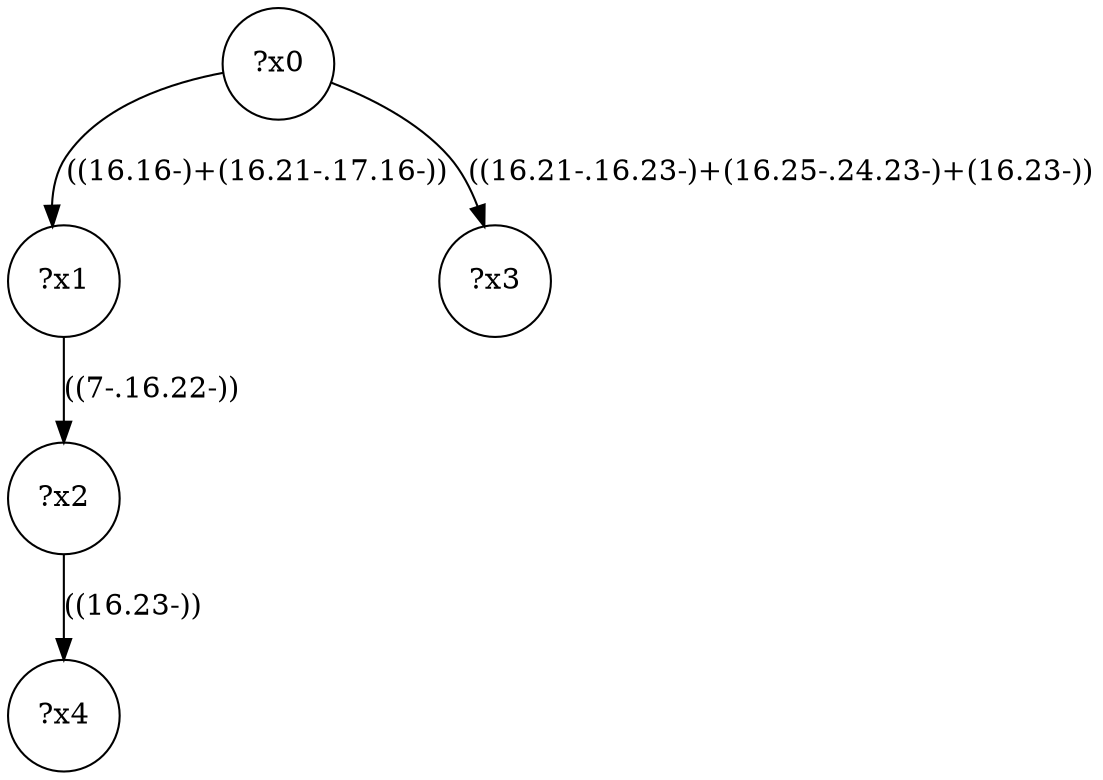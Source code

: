 digraph g {
	x0 [shape=circle, label="?x0"];
	x1 [shape=circle, label="?x1"];
	x0 -> x1 [label="((16.16-)+(16.21-.17.16-))"];
	x2 [shape=circle, label="?x2"];
	x1 -> x2 [label="((7-.16.22-))"];
	x3 [shape=circle, label="?x3"];
	x0 -> x3 [label="((16.21-.16.23-)+(16.25-.24.23-)+(16.23-))"];
	x4 [shape=circle, label="?x4"];
	x2 -> x4 [label="((16.23-))"];
}
